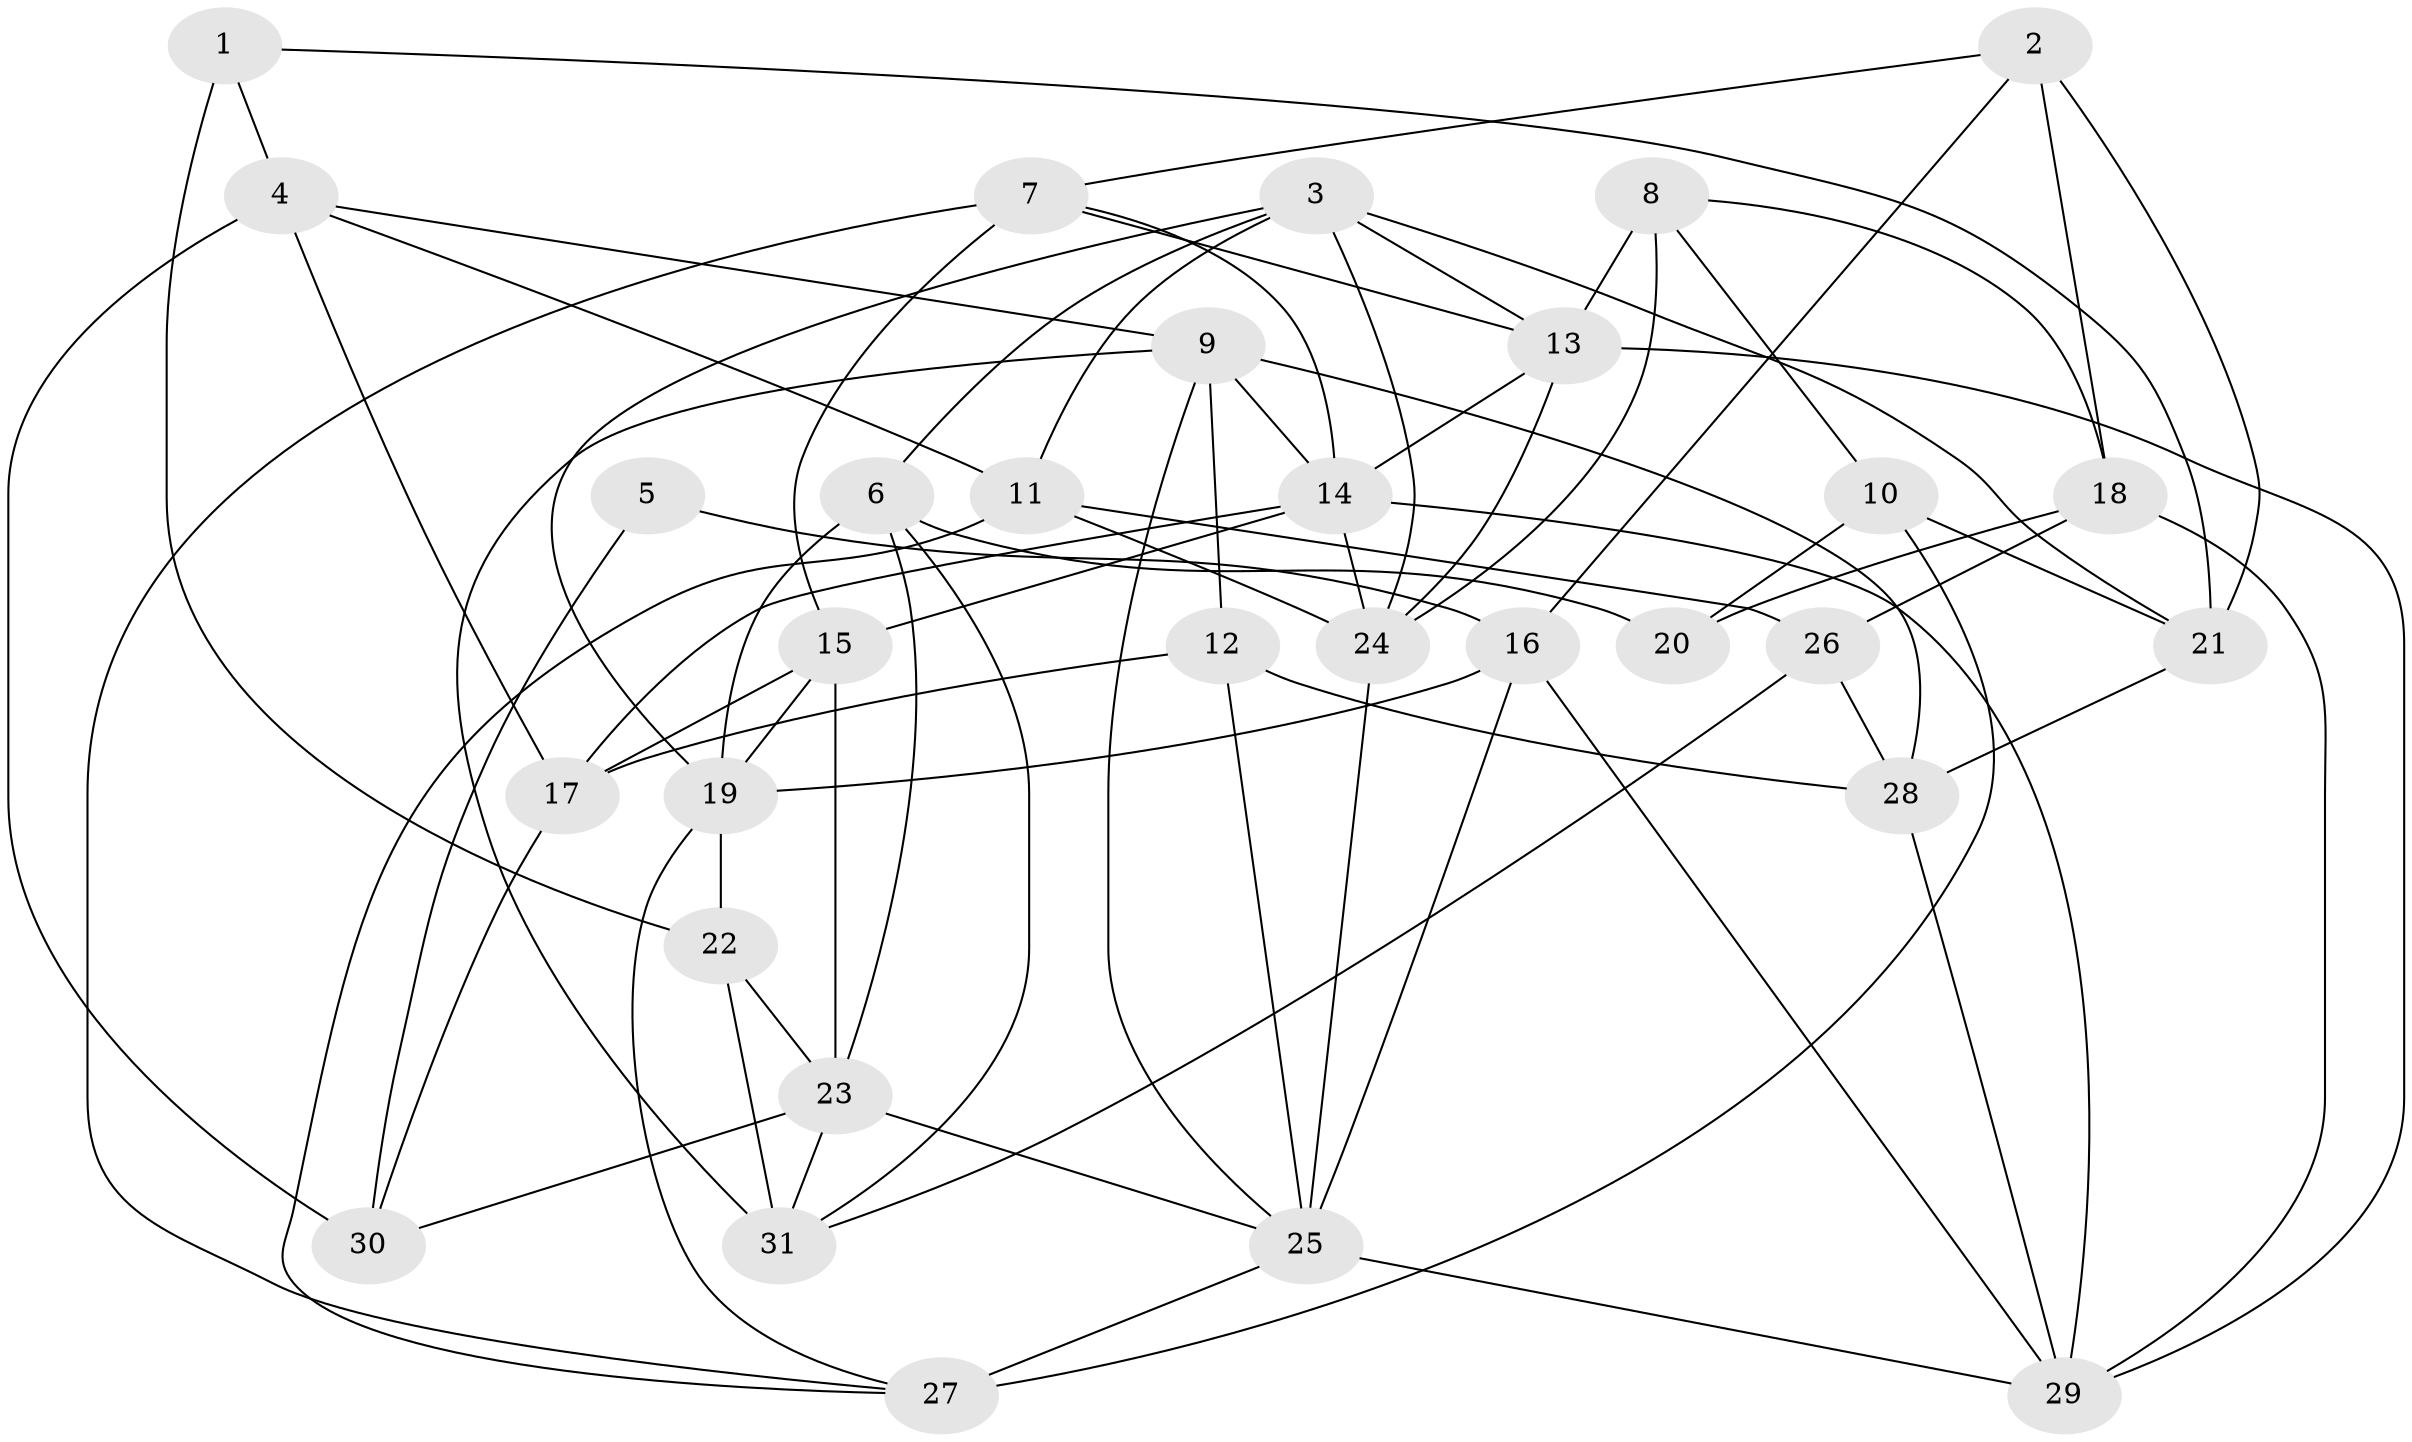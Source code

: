 // original degree distribution, {4: 1.0}
// Generated by graph-tools (version 1.1) at 2025/03/03/09/25 03:03:04]
// undirected, 31 vertices, 76 edges
graph export_dot {
graph [start="1"]
  node [color=gray90,style=filled];
  1;
  2;
  3;
  4;
  5;
  6;
  7;
  8;
  9;
  10;
  11;
  12;
  13;
  14;
  15;
  16;
  17;
  18;
  19;
  20;
  21;
  22;
  23;
  24;
  25;
  26;
  27;
  28;
  29;
  30;
  31;
  1 -- 4 [weight=1.0];
  1 -- 21 [weight=1.0];
  1 -- 22 [weight=2.0];
  2 -- 7 [weight=1.0];
  2 -- 16 [weight=1.0];
  2 -- 18 [weight=1.0];
  2 -- 21 [weight=1.0];
  3 -- 6 [weight=1.0];
  3 -- 11 [weight=1.0];
  3 -- 13 [weight=1.0];
  3 -- 19 [weight=1.0];
  3 -- 21 [weight=1.0];
  3 -- 24 [weight=1.0];
  4 -- 9 [weight=1.0];
  4 -- 11 [weight=1.0];
  4 -- 17 [weight=1.0];
  4 -- 30 [weight=2.0];
  5 -- 16 [weight=2.0];
  5 -- 30 [weight=2.0];
  6 -- 19 [weight=1.0];
  6 -- 20 [weight=2.0];
  6 -- 23 [weight=1.0];
  6 -- 31 [weight=1.0];
  7 -- 13 [weight=1.0];
  7 -- 14 [weight=1.0];
  7 -- 15 [weight=2.0];
  7 -- 27 [weight=1.0];
  8 -- 10 [weight=1.0];
  8 -- 13 [weight=1.0];
  8 -- 18 [weight=1.0];
  8 -- 24 [weight=1.0];
  9 -- 12 [weight=1.0];
  9 -- 14 [weight=1.0];
  9 -- 25 [weight=1.0];
  9 -- 28 [weight=1.0];
  9 -- 31 [weight=1.0];
  10 -- 20 [weight=2.0];
  10 -- 21 [weight=1.0];
  10 -- 27 [weight=2.0];
  11 -- 24 [weight=2.0];
  11 -- 26 [weight=1.0];
  11 -- 27 [weight=1.0];
  12 -- 17 [weight=1.0];
  12 -- 25 [weight=1.0];
  12 -- 28 [weight=1.0];
  13 -- 14 [weight=1.0];
  13 -- 24 [weight=1.0];
  13 -- 29 [weight=1.0];
  14 -- 15 [weight=1.0];
  14 -- 17 [weight=2.0];
  14 -- 24 [weight=1.0];
  14 -- 29 [weight=1.0];
  15 -- 17 [weight=1.0];
  15 -- 19 [weight=1.0];
  15 -- 23 [weight=1.0];
  16 -- 19 [weight=1.0];
  16 -- 25 [weight=1.0];
  16 -- 29 [weight=1.0];
  17 -- 30 [weight=1.0];
  18 -- 20 [weight=2.0];
  18 -- 26 [weight=1.0];
  18 -- 29 [weight=1.0];
  19 -- 22 [weight=1.0];
  19 -- 27 [weight=1.0];
  21 -- 28 [weight=2.0];
  22 -- 23 [weight=1.0];
  22 -- 31 [weight=2.0];
  23 -- 25 [weight=1.0];
  23 -- 30 [weight=1.0];
  23 -- 31 [weight=1.0];
  24 -- 25 [weight=2.0];
  25 -- 27 [weight=1.0];
  25 -- 29 [weight=1.0];
  26 -- 28 [weight=1.0];
  26 -- 31 [weight=1.0];
  28 -- 29 [weight=1.0];
}
